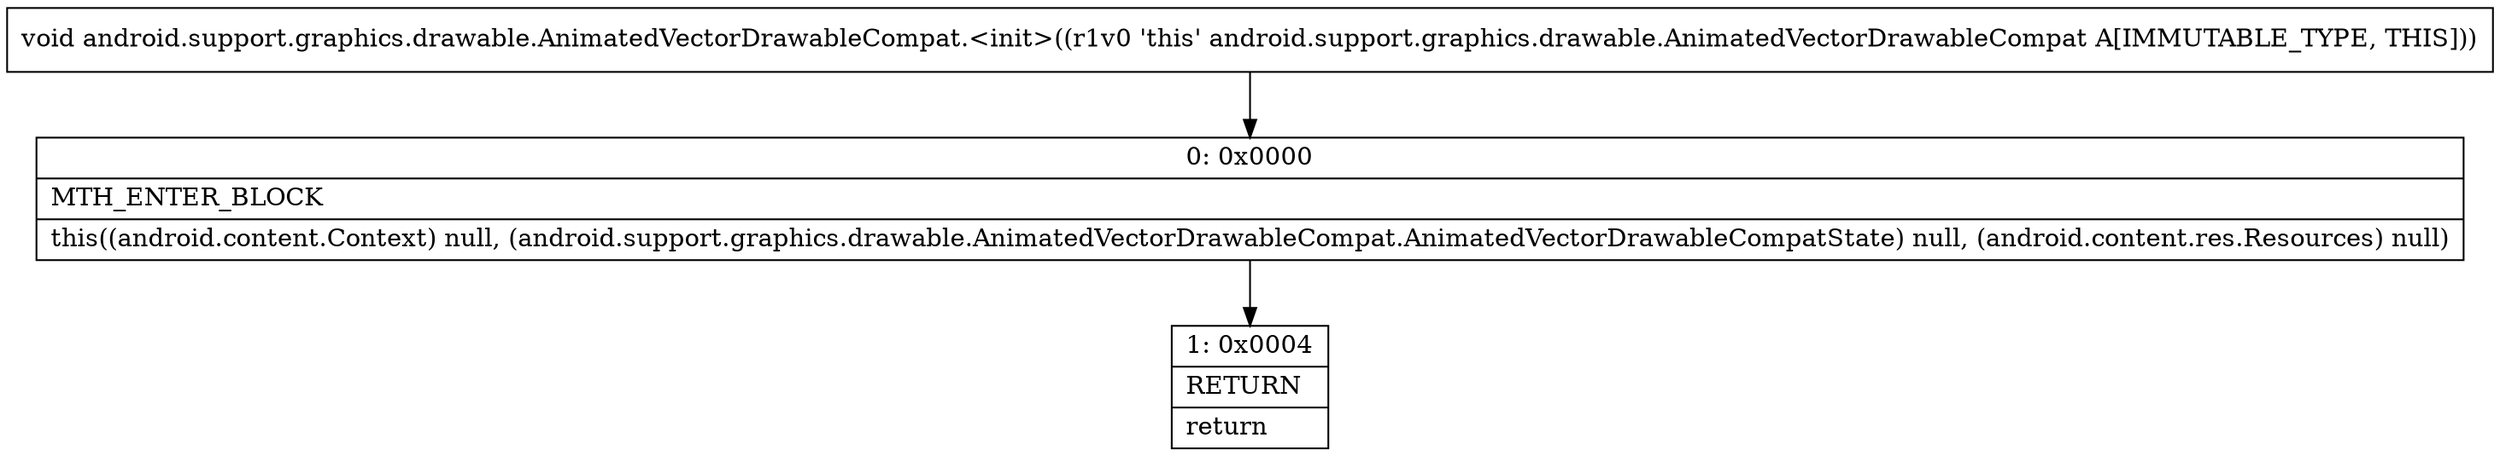 digraph "CFG forandroid.support.graphics.drawable.AnimatedVectorDrawableCompat.\<init\>()V" {
Node_0 [shape=record,label="{0\:\ 0x0000|MTH_ENTER_BLOCK\l|this((android.content.Context) null, (android.support.graphics.drawable.AnimatedVectorDrawableCompat.AnimatedVectorDrawableCompatState) null, (android.content.res.Resources) null)\l}"];
Node_1 [shape=record,label="{1\:\ 0x0004|RETURN\l|return\l}"];
MethodNode[shape=record,label="{void android.support.graphics.drawable.AnimatedVectorDrawableCompat.\<init\>((r1v0 'this' android.support.graphics.drawable.AnimatedVectorDrawableCompat A[IMMUTABLE_TYPE, THIS])) }"];
MethodNode -> Node_0;
Node_0 -> Node_1;
}


